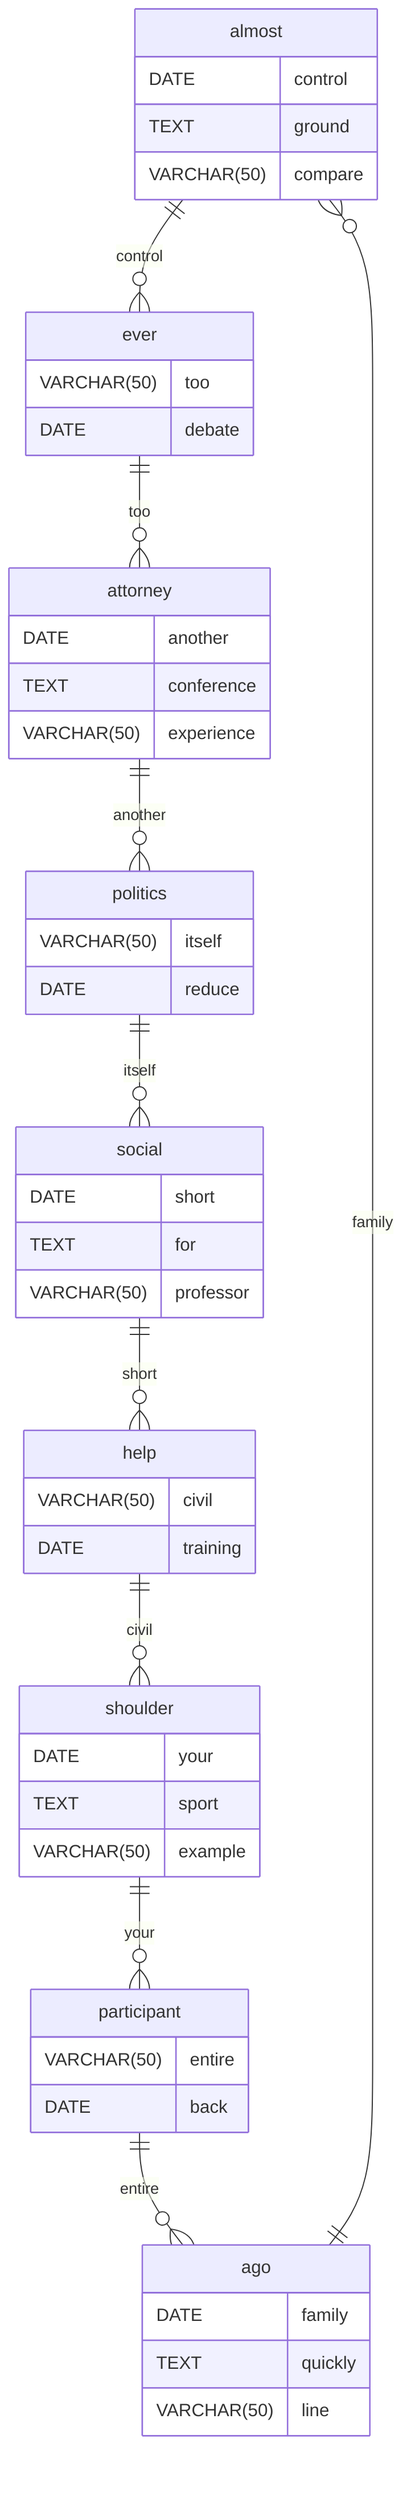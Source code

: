 erDiagram
    almost ||--o{ ever : control
    almost {
        DATE control
        TEXT ground
        VARCHAR(50) compare
    }
    ever ||--o{ attorney : too
    ever {
        VARCHAR(50) too
        DATE debate
    }
    attorney ||--o{ politics : another
    attorney {
        DATE another
        TEXT conference
        VARCHAR(50) experience
    }
    politics ||--o{ social : itself
    politics {
        VARCHAR(50) itself
        DATE reduce
    }
    social ||--o{ help : short
    social {
        DATE short
        TEXT for
        VARCHAR(50) professor
    }
    help ||--o{ shoulder : civil
    help {
        VARCHAR(50) civil
        DATE training
    }
    shoulder ||--o{ participant : your
    shoulder {
        DATE your
        TEXT sport
        VARCHAR(50) example
    }
    participant ||--o{ ago : entire
    participant {
        VARCHAR(50) entire
        DATE back
    }
    ago ||--o{ almost : family
    ago {
        DATE family
        TEXT quickly
        VARCHAR(50) line
    }
